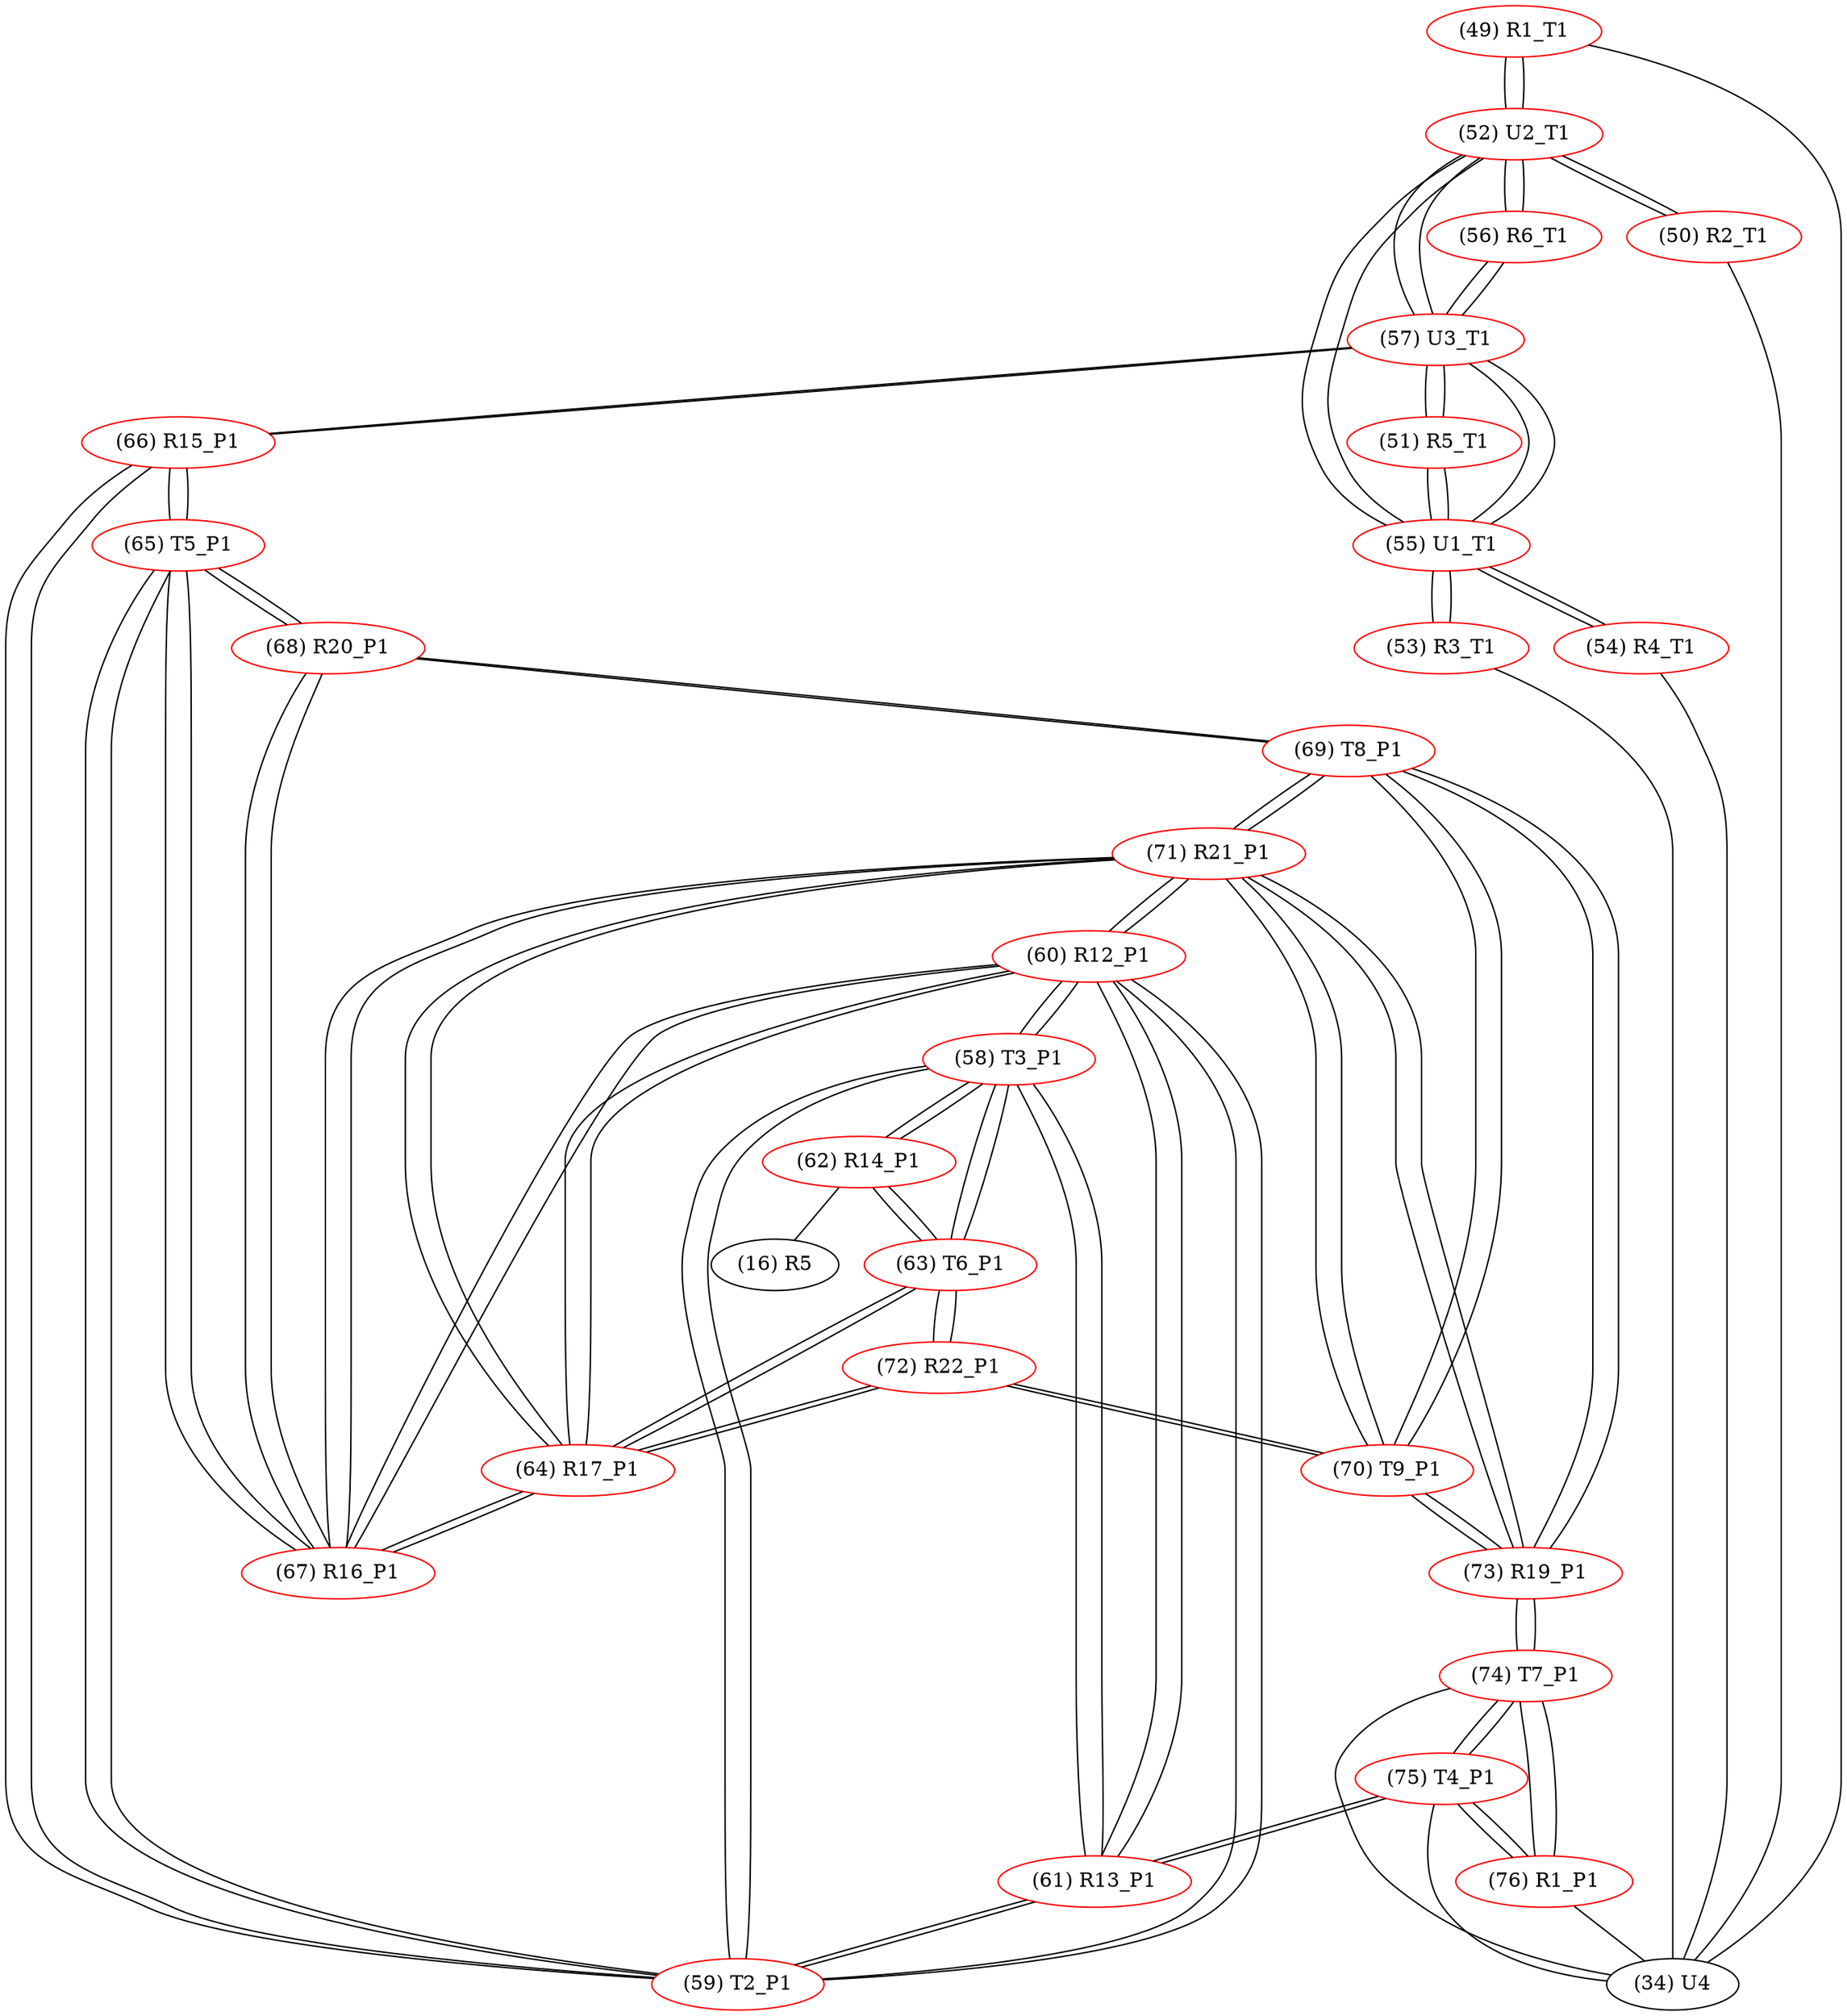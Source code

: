 graph {
	49 [label="(49) R1_T1" color=red]
	34 [label="(34) U4"]
	52 [label="(52) U2_T1"]
	50 [label="(50) R2_T1" color=red]
	34 [label="(34) U4"]
	52 [label="(52) U2_T1"]
	51 [label="(51) R5_T1" color=red]
	57 [label="(57) U3_T1"]
	55 [label="(55) U1_T1"]
	52 [label="(52) U2_T1" color=red]
	57 [label="(57) U3_T1"]
	55 [label="(55) U1_T1"]
	50 [label="(50) R2_T1"]
	49 [label="(49) R1_T1"]
	56 [label="(56) R6_T1"]
	53 [label="(53) R3_T1" color=red]
	34 [label="(34) U4"]
	55 [label="(55) U1_T1"]
	54 [label="(54) R4_T1" color=red]
	34 [label="(34) U4"]
	55 [label="(55) U1_T1"]
	55 [label="(55) U1_T1" color=red]
	54 [label="(54) R4_T1"]
	52 [label="(52) U2_T1"]
	57 [label="(57) U3_T1"]
	51 [label="(51) R5_T1"]
	53 [label="(53) R3_T1"]
	56 [label="(56) R6_T1" color=red]
	57 [label="(57) U3_T1"]
	52 [label="(52) U2_T1"]
	57 [label="(57) U3_T1" color=red]
	56 [label="(56) R6_T1"]
	51 [label="(51) R5_T1"]
	52 [label="(52) U2_T1"]
	55 [label="(55) U1_T1"]
	66 [label="(66) R15_P1"]
	58 [label="(58) T3_P1" color=red]
	62 [label="(62) R14_P1"]
	63 [label="(63) T6_P1"]
	61 [label="(61) R13_P1"]
	60 [label="(60) R12_P1"]
	59 [label="(59) T2_P1"]
	59 [label="(59) T2_P1" color=red]
	61 [label="(61) R13_P1"]
	58 [label="(58) T3_P1"]
	60 [label="(60) R12_P1"]
	65 [label="(65) T5_P1"]
	66 [label="(66) R15_P1"]
	60 [label="(60) R12_P1" color=red]
	71 [label="(71) R21_P1"]
	67 [label="(67) R16_P1"]
	64 [label="(64) R17_P1"]
	61 [label="(61) R13_P1"]
	58 [label="(58) T3_P1"]
	59 [label="(59) T2_P1"]
	61 [label="(61) R13_P1" color=red]
	75 [label="(75) T4_P1"]
	58 [label="(58) T3_P1"]
	60 [label="(60) R12_P1"]
	59 [label="(59) T2_P1"]
	62 [label="(62) R14_P1" color=red]
	16 [label="(16) R5"]
	58 [label="(58) T3_P1"]
	63 [label="(63) T6_P1"]
	63 [label="(63) T6_P1" color=red]
	62 [label="(62) R14_P1"]
	58 [label="(58) T3_P1"]
	72 [label="(72) R22_P1"]
	64 [label="(64) R17_P1"]
	64 [label="(64) R17_P1" color=red]
	71 [label="(71) R21_P1"]
	67 [label="(67) R16_P1"]
	60 [label="(60) R12_P1"]
	72 [label="(72) R22_P1"]
	63 [label="(63) T6_P1"]
	65 [label="(65) T5_P1" color=red]
	59 [label="(59) T2_P1"]
	66 [label="(66) R15_P1"]
	67 [label="(67) R16_P1"]
	68 [label="(68) R20_P1"]
	66 [label="(66) R15_P1" color=red]
	57 [label="(57) U3_T1"]
	59 [label="(59) T2_P1"]
	65 [label="(65) T5_P1"]
	67 [label="(67) R16_P1" color=red]
	71 [label="(71) R21_P1"]
	60 [label="(60) R12_P1"]
	64 [label="(64) R17_P1"]
	65 [label="(65) T5_P1"]
	68 [label="(68) R20_P1"]
	68 [label="(68) R20_P1" color=red]
	69 [label="(69) T8_P1"]
	67 [label="(67) R16_P1"]
	65 [label="(65) T5_P1"]
	69 [label="(69) T8_P1" color=red]
	70 [label="(70) T9_P1"]
	71 [label="(71) R21_P1"]
	73 [label="(73) R19_P1"]
	68 [label="(68) R20_P1"]
	70 [label="(70) T9_P1" color=red]
	72 [label="(72) R22_P1"]
	71 [label="(71) R21_P1"]
	69 [label="(69) T8_P1"]
	73 [label="(73) R19_P1"]
	71 [label="(71) R21_P1" color=red]
	67 [label="(67) R16_P1"]
	60 [label="(60) R12_P1"]
	64 [label="(64) R17_P1"]
	70 [label="(70) T9_P1"]
	69 [label="(69) T8_P1"]
	73 [label="(73) R19_P1"]
	72 [label="(72) R22_P1" color=red]
	70 [label="(70) T9_P1"]
	63 [label="(63) T6_P1"]
	64 [label="(64) R17_P1"]
	73 [label="(73) R19_P1" color=red]
	70 [label="(70) T9_P1"]
	71 [label="(71) R21_P1"]
	69 [label="(69) T8_P1"]
	74 [label="(74) T7_P1"]
	74 [label="(74) T7_P1" color=red]
	76 [label="(76) R1_P1"]
	75 [label="(75) T4_P1"]
	34 [label="(34) U4"]
	73 [label="(73) R19_P1"]
	75 [label="(75) T4_P1" color=red]
	61 [label="(61) R13_P1"]
	76 [label="(76) R1_P1"]
	74 [label="(74) T7_P1"]
	34 [label="(34) U4"]
	76 [label="(76) R1_P1" color=red]
	75 [label="(75) T4_P1"]
	74 [label="(74) T7_P1"]
	34 [label="(34) U4"]
	49 -- 34
	49 -- 52
	50 -- 34
	50 -- 52
	51 -- 57
	51 -- 55
	52 -- 57
	52 -- 55
	52 -- 50
	52 -- 49
	52 -- 56
	53 -- 34
	53 -- 55
	54 -- 34
	54 -- 55
	55 -- 54
	55 -- 52
	55 -- 57
	55 -- 51
	55 -- 53
	56 -- 57
	56 -- 52
	57 -- 56
	57 -- 51
	57 -- 52
	57 -- 55
	57 -- 66
	58 -- 62
	58 -- 63
	58 -- 61
	58 -- 60
	58 -- 59
	59 -- 61
	59 -- 58
	59 -- 60
	59 -- 65
	59 -- 66
	60 -- 71
	60 -- 67
	60 -- 64
	60 -- 61
	60 -- 58
	60 -- 59
	61 -- 75
	61 -- 58
	61 -- 60
	61 -- 59
	62 -- 16
	62 -- 58
	62 -- 63
	63 -- 62
	63 -- 58
	63 -- 72
	63 -- 64
	64 -- 71
	64 -- 67
	64 -- 60
	64 -- 72
	64 -- 63
	65 -- 59
	65 -- 66
	65 -- 67
	65 -- 68
	66 -- 57
	66 -- 59
	66 -- 65
	67 -- 71
	67 -- 60
	67 -- 64
	67 -- 65
	67 -- 68
	68 -- 69
	68 -- 67
	68 -- 65
	69 -- 70
	69 -- 71
	69 -- 73
	69 -- 68
	70 -- 72
	70 -- 71
	70 -- 69
	70 -- 73
	71 -- 67
	71 -- 60
	71 -- 64
	71 -- 70
	71 -- 69
	71 -- 73
	72 -- 70
	72 -- 63
	72 -- 64
	73 -- 70
	73 -- 71
	73 -- 69
	73 -- 74
	74 -- 76
	74 -- 75
	74 -- 34
	74 -- 73
	75 -- 61
	75 -- 76
	75 -- 74
	75 -- 34
	76 -- 75
	76 -- 74
	76 -- 34
}